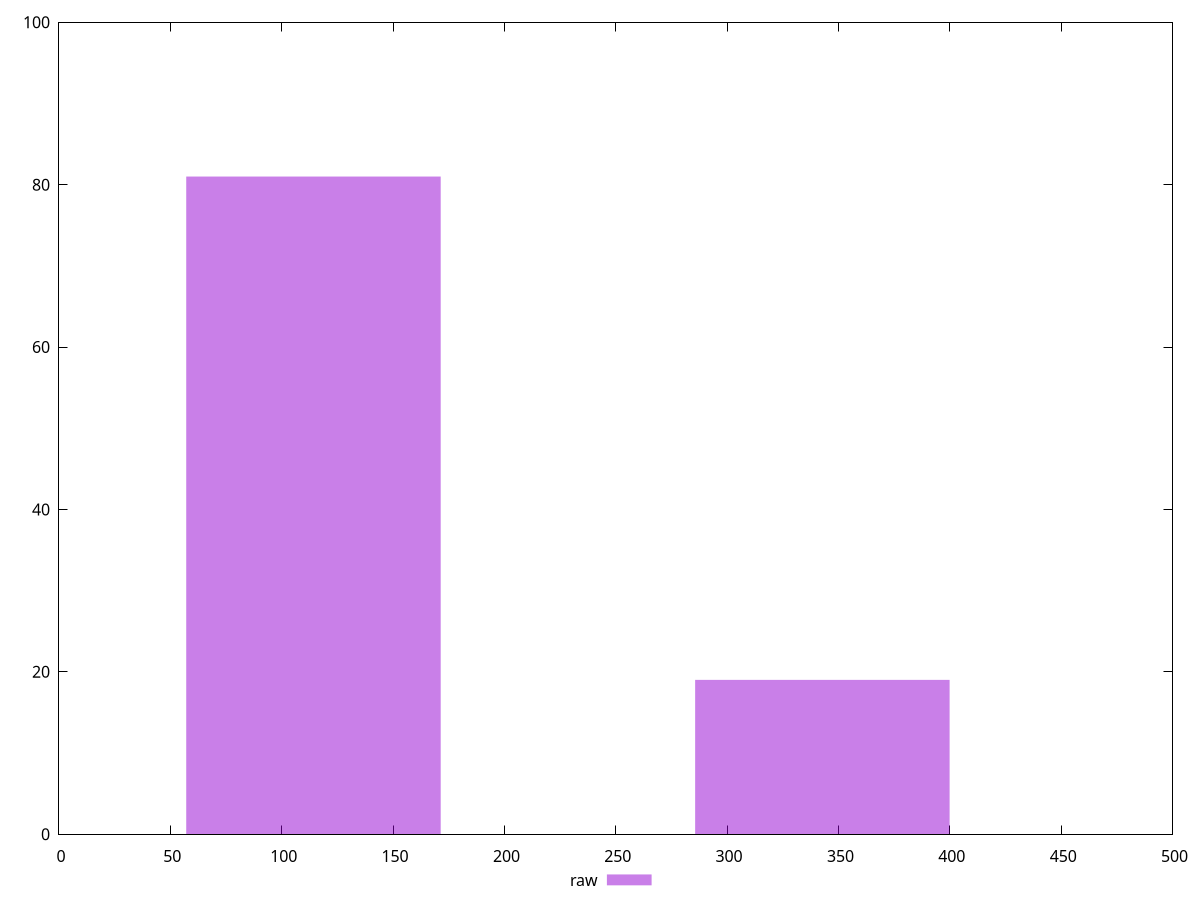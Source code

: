 reset
set terminal svg size 640, 490 enhanced background rgb 'white'
set output "report_00007_2020-12-11T15:55:29.892Z/uses-http2/samples/pages+cached+noexternal+nosvg/raw/histogram.svg"

$raw <<EOF
114.26036158790556 81
342.7810847637167 19
EOF

set key outside below
set boxwidth 114.26036158790556
set yrange [0:100]
set style fill transparent solid 0.5 noborder

plot \
  $raw title "raw" with boxes, \


reset